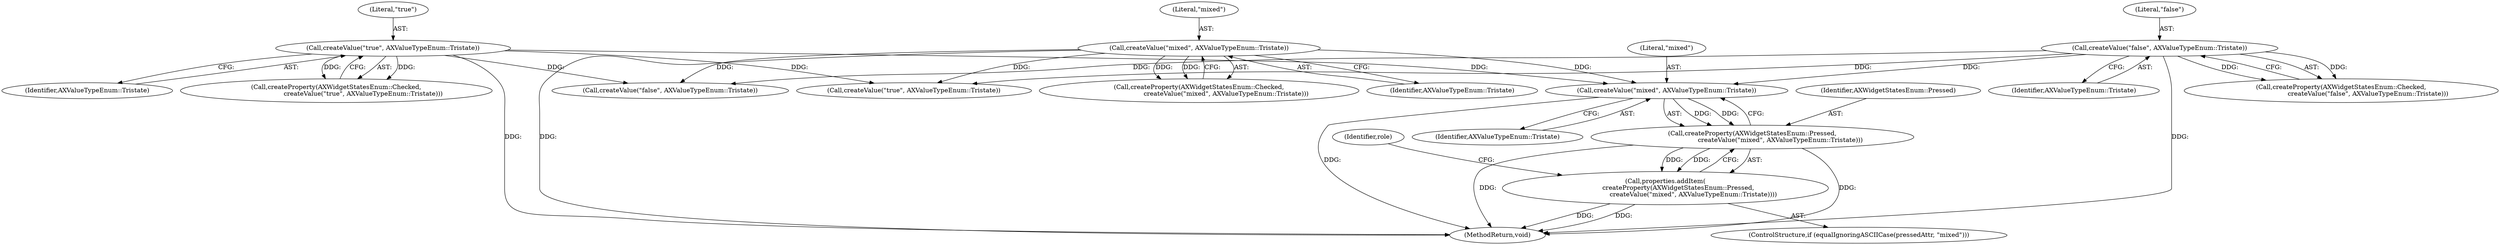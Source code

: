 digraph "0_Chrome_d27468a832d5316884bd02f459cbf493697fd7e1_32@API" {
"1000197" [label="(Call,createValue(\"mixed\", AXValueTypeEnum::Tristate))"];
"1000123" [label="(Call,createValue(\"false\", AXValueTypeEnum::Tristate))"];
"1000139" [label="(Call,createValue(\"mixed\", AXValueTypeEnum::Tristate))"];
"1000131" [label="(Call,createValue(\"true\", AXValueTypeEnum::Tristate))"];
"1000195" [label="(Call,createProperty(AXWidgetStatesEnum::Pressed,\n                            createValue(\"mixed\", AXValueTypeEnum::Tristate)))"];
"1000194" [label="(Call,properties.addItem(\n             createProperty(AXWidgetStatesEnum::Pressed,\n                            createValue(\"mixed\", AXValueTypeEnum::Tristate))))"];
"1000195" [label="(Call,createProperty(AXWidgetStatesEnum::Pressed,\n                            createValue(\"mixed\", AXValueTypeEnum::Tristate)))"];
"1000190" [label="(ControlStructure,if (equalIgnoringASCIICase(pressedAttr, \"mixed\")))"];
"1000196" [label="(Identifier,AXWidgetStatesEnum::Pressed)"];
"1000139" [label="(Call,createValue(\"mixed\", AXValueTypeEnum::Tristate))"];
"1000225" [label="(MethodReturn,void)"];
"1000140" [label="(Literal,\"mixed\")"];
"1000209" [label="(Identifier,role)"];
"1000180" [label="(Call,createValue(\"false\", AXValueTypeEnum::Tristate))"];
"1000125" [label="(Identifier,AXValueTypeEnum::Tristate)"];
"1000131" [label="(Call,createValue(\"true\", AXValueTypeEnum::Tristate))"];
"1000204" [label="(Call,createValue(\"true\", AXValueTypeEnum::Tristate))"];
"1000137" [label="(Call,createProperty(AXWidgetStatesEnum::Checked,\n                           createValue(\"mixed\", AXValueTypeEnum::Tristate)))"];
"1000132" [label="(Literal,\"true\")"];
"1000199" [label="(Identifier,AXValueTypeEnum::Tristate)"];
"1000141" [label="(Identifier,AXValueTypeEnum::Tristate)"];
"1000198" [label="(Literal,\"mixed\")"];
"1000121" [label="(Call,createProperty(AXWidgetStatesEnum::Checked,\n                           createValue(\"false\", AXValueTypeEnum::Tristate)))"];
"1000194" [label="(Call,properties.addItem(\n             createProperty(AXWidgetStatesEnum::Pressed,\n                            createValue(\"mixed\", AXValueTypeEnum::Tristate))))"];
"1000123" [label="(Call,createValue(\"false\", AXValueTypeEnum::Tristate))"];
"1000133" [label="(Identifier,AXValueTypeEnum::Tristate)"];
"1000124" [label="(Literal,\"false\")"];
"1000129" [label="(Call,createProperty(AXWidgetStatesEnum::Checked,\n                           createValue(\"true\", AXValueTypeEnum::Tristate)))"];
"1000197" [label="(Call,createValue(\"mixed\", AXValueTypeEnum::Tristate))"];
"1000197" -> "1000195"  [label="AST: "];
"1000197" -> "1000199"  [label="CFG: "];
"1000198" -> "1000197"  [label="AST: "];
"1000199" -> "1000197"  [label="AST: "];
"1000195" -> "1000197"  [label="CFG: "];
"1000197" -> "1000225"  [label="DDG: "];
"1000197" -> "1000195"  [label="DDG: "];
"1000197" -> "1000195"  [label="DDG: "];
"1000123" -> "1000197"  [label="DDG: "];
"1000139" -> "1000197"  [label="DDG: "];
"1000131" -> "1000197"  [label="DDG: "];
"1000123" -> "1000121"  [label="AST: "];
"1000123" -> "1000125"  [label="CFG: "];
"1000124" -> "1000123"  [label="AST: "];
"1000125" -> "1000123"  [label="AST: "];
"1000121" -> "1000123"  [label="CFG: "];
"1000123" -> "1000225"  [label="DDG: "];
"1000123" -> "1000121"  [label="DDG: "];
"1000123" -> "1000121"  [label="DDG: "];
"1000123" -> "1000180"  [label="DDG: "];
"1000123" -> "1000204"  [label="DDG: "];
"1000139" -> "1000137"  [label="AST: "];
"1000139" -> "1000141"  [label="CFG: "];
"1000140" -> "1000139"  [label="AST: "];
"1000141" -> "1000139"  [label="AST: "];
"1000137" -> "1000139"  [label="CFG: "];
"1000139" -> "1000225"  [label="DDG: "];
"1000139" -> "1000137"  [label="DDG: "];
"1000139" -> "1000137"  [label="DDG: "];
"1000139" -> "1000180"  [label="DDG: "];
"1000139" -> "1000204"  [label="DDG: "];
"1000131" -> "1000129"  [label="AST: "];
"1000131" -> "1000133"  [label="CFG: "];
"1000132" -> "1000131"  [label="AST: "];
"1000133" -> "1000131"  [label="AST: "];
"1000129" -> "1000131"  [label="CFG: "];
"1000131" -> "1000225"  [label="DDG: "];
"1000131" -> "1000129"  [label="DDG: "];
"1000131" -> "1000129"  [label="DDG: "];
"1000131" -> "1000180"  [label="DDG: "];
"1000131" -> "1000204"  [label="DDG: "];
"1000195" -> "1000194"  [label="AST: "];
"1000196" -> "1000195"  [label="AST: "];
"1000194" -> "1000195"  [label="CFG: "];
"1000195" -> "1000225"  [label="DDG: "];
"1000195" -> "1000225"  [label="DDG: "];
"1000195" -> "1000194"  [label="DDG: "];
"1000195" -> "1000194"  [label="DDG: "];
"1000194" -> "1000190"  [label="AST: "];
"1000209" -> "1000194"  [label="CFG: "];
"1000194" -> "1000225"  [label="DDG: "];
"1000194" -> "1000225"  [label="DDG: "];
}
